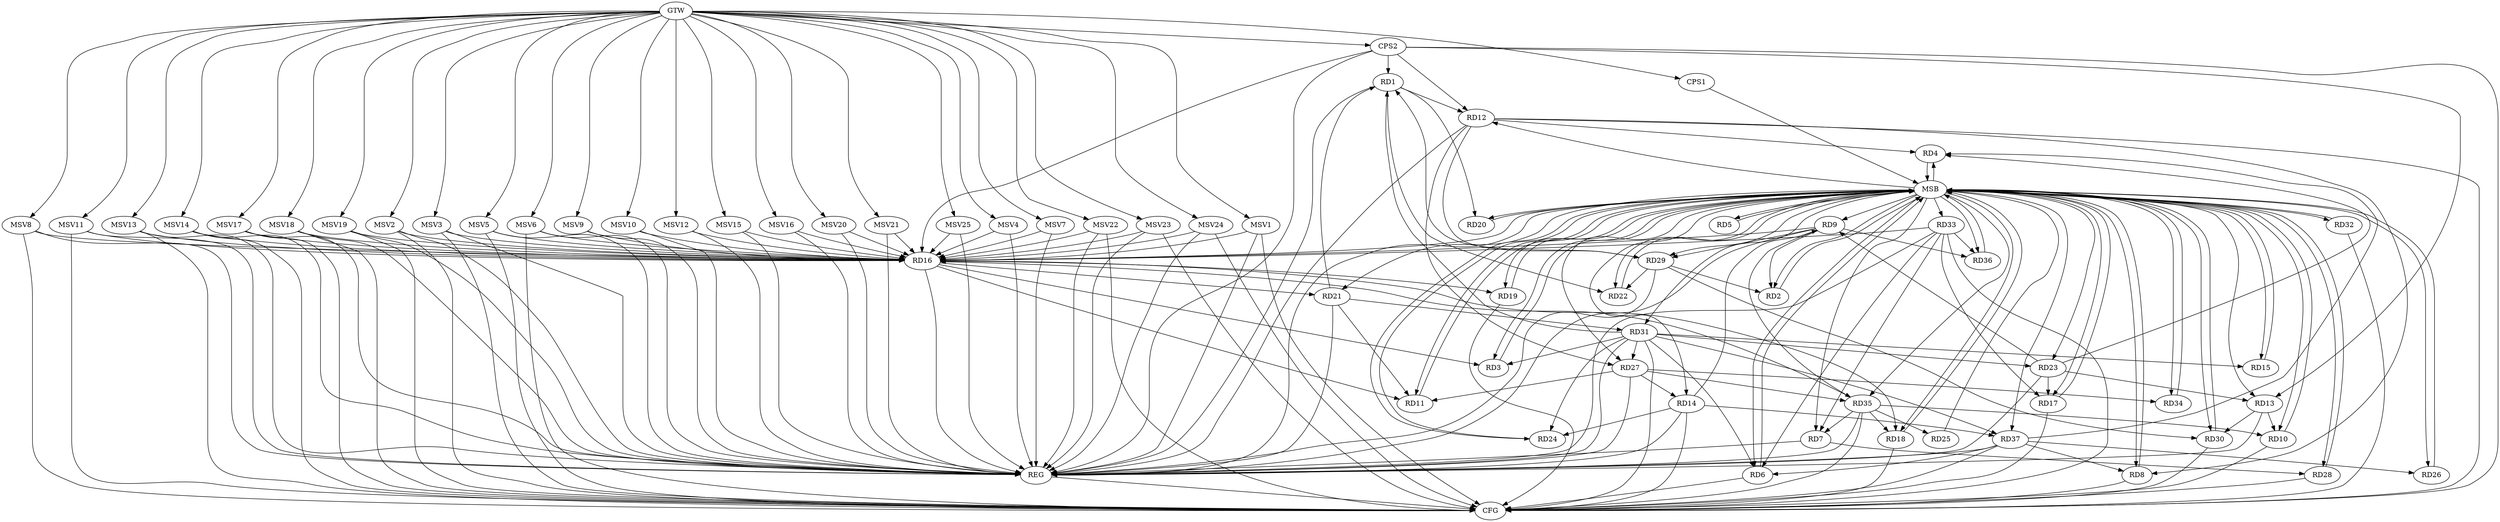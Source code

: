 strict digraph G {
  RD1 [ label="RD1" ];
  RD2 [ label="RD2" ];
  RD3 [ label="RD3" ];
  RD4 [ label="RD4" ];
  RD5 [ label="RD5" ];
  RD6 [ label="RD6" ];
  RD7 [ label="RD7" ];
  RD8 [ label="RD8" ];
  RD9 [ label="RD9" ];
  RD10 [ label="RD10" ];
  RD11 [ label="RD11" ];
  RD12 [ label="RD12" ];
  RD13 [ label="RD13" ];
  RD14 [ label="RD14" ];
  RD15 [ label="RD15" ];
  RD16 [ label="RD16" ];
  RD17 [ label="RD17" ];
  RD18 [ label="RD18" ];
  RD19 [ label="RD19" ];
  RD20 [ label="RD20" ];
  RD21 [ label="RD21" ];
  RD22 [ label="RD22" ];
  RD23 [ label="RD23" ];
  RD24 [ label="RD24" ];
  RD25 [ label="RD25" ];
  RD26 [ label="RD26" ];
  RD27 [ label="RD27" ];
  RD28 [ label="RD28" ];
  RD29 [ label="RD29" ];
  RD30 [ label="RD30" ];
  RD31 [ label="RD31" ];
  RD32 [ label="RD32" ];
  RD33 [ label="RD33" ];
  RD34 [ label="RD34" ];
  RD35 [ label="RD35" ];
  RD36 [ label="RD36" ];
  RD37 [ label="RD37" ];
  CPS1 [ label="CPS1" ];
  CPS2 [ label="CPS2" ];
  GTW [ label="GTW" ];
  REG [ label="REG" ];
  MSB [ label="MSB" ];
  CFG [ label="CFG" ];
  MSV1 [ label="MSV1" ];
  MSV2 [ label="MSV2" ];
  MSV3 [ label="MSV3" ];
  MSV4 [ label="MSV4" ];
  MSV5 [ label="MSV5" ];
  MSV6 [ label="MSV6" ];
  MSV7 [ label="MSV7" ];
  MSV8 [ label="MSV8" ];
  MSV9 [ label="MSV9" ];
  MSV10 [ label="MSV10" ];
  MSV11 [ label="MSV11" ];
  MSV12 [ label="MSV12" ];
  MSV13 [ label="MSV13" ];
  MSV14 [ label="MSV14" ];
  MSV15 [ label="MSV15" ];
  MSV16 [ label="MSV16" ];
  MSV17 [ label="MSV17" ];
  MSV18 [ label="MSV18" ];
  MSV19 [ label="MSV19" ];
  MSV20 [ label="MSV20" ];
  MSV21 [ label="MSV21" ];
  MSV22 [ label="MSV22" ];
  MSV23 [ label="MSV23" ];
  MSV24 [ label="MSV24" ];
  MSV25 [ label="MSV25" ];
  RD1 -> RD12;
  RD1 -> RD20;
  RD21 -> RD1;
  RD1 -> RD22;
  RD29 -> RD1;
  RD31 -> RD1;
  RD9 -> RD2;
  RD29 -> RD2;
  RD16 -> RD3;
  RD31 -> RD3;
  RD12 -> RD4;
  RD23 -> RD4;
  RD37 -> RD4;
  RD31 -> RD6;
  RD33 -> RD6;
  RD37 -> RD6;
  RD7 -> RD28;
  RD33 -> RD7;
  RD35 -> RD7;
  RD12 -> RD8;
  RD37 -> RD8;
  RD14 -> RD9;
  RD9 -> RD16;
  RD23 -> RD9;
  RD9 -> RD29;
  RD9 -> RD35;
  RD9 -> RD36;
  RD13 -> RD10;
  RD35 -> RD10;
  RD16 -> RD11;
  RD21 -> RD11;
  RD27 -> RD11;
  RD12 -> RD27;
  RD12 -> RD29;
  RD23 -> RD13;
  RD13 -> RD30;
  RD14 -> RD24;
  RD27 -> RD14;
  RD14 -> RD37;
  RD31 -> RD15;
  RD16 -> RD18;
  RD16 -> RD19;
  RD16 -> RD21;
  RD33 -> RD16;
  RD35 -> RD16;
  RD23 -> RD17;
  RD33 -> RD17;
  RD35 -> RD18;
  RD21 -> RD31;
  RD29 -> RD22;
  RD31 -> RD23;
  RD31 -> RD24;
  RD35 -> RD25;
  RD37 -> RD26;
  RD31 -> RD27;
  RD27 -> RD34;
  RD27 -> RD35;
  RD29 -> RD30;
  RD31 -> RD37;
  RD33 -> RD36;
  CPS2 -> RD13;
  CPS2 -> RD16;
  CPS2 -> RD1;
  CPS2 -> RD12;
  GTW -> CPS1;
  GTW -> CPS2;
  RD1 -> REG;
  RD7 -> REG;
  RD9 -> REG;
  RD12 -> REG;
  RD13 -> REG;
  RD14 -> REG;
  RD16 -> REG;
  RD21 -> REG;
  RD23 -> REG;
  RD27 -> REG;
  RD29 -> REG;
  RD31 -> REG;
  RD33 -> REG;
  RD35 -> REG;
  RD37 -> REG;
  CPS2 -> REG;
  RD2 -> MSB;
  MSB -> RD18;
  MSB -> REG;
  RD3 -> MSB;
  MSB -> RD7;
  MSB -> RD11;
  MSB -> RD16;
  MSB -> RD20;
  MSB -> RD27;
  MSB -> RD35;
  MSB -> RD36;
  RD4 -> MSB;
  MSB -> RD12;
  RD5 -> MSB;
  MSB -> RD2;
  MSB -> RD10;
  MSB -> RD26;
  MSB -> RD30;
  MSB -> RD31;
  MSB -> RD32;
  RD6 -> MSB;
  MSB -> RD24;
  MSB -> RD29;
  RD8 -> MSB;
  MSB -> RD6;
  MSB -> RD13;
  MSB -> RD14;
  MSB -> RD37;
  RD10 -> MSB;
  MSB -> RD19;
  RD11 -> MSB;
  MSB -> RD21;
  RD15 -> MSB;
  MSB -> RD3;
  MSB -> RD4;
  MSB -> RD5;
  MSB -> RD23;
  MSB -> RD33;
  RD17 -> MSB;
  RD18 -> MSB;
  MSB -> RD9;
  MSB -> RD15;
  MSB -> RD17;
  RD19 -> MSB;
  RD20 -> MSB;
  RD22 -> MSB;
  MSB -> RD28;
  RD24 -> MSB;
  RD25 -> MSB;
  RD26 -> MSB;
  RD28 -> MSB;
  RD30 -> MSB;
  MSB -> RD22;
  RD32 -> MSB;
  MSB -> RD34;
  RD34 -> MSB;
  RD36 -> MSB;
  MSB -> RD8;
  CPS1 -> MSB;
  RD12 -> CFG;
  RD33 -> CFG;
  RD30 -> CFG;
  RD19 -> CFG;
  RD31 -> CFG;
  RD6 -> CFG;
  RD35 -> CFG;
  RD14 -> CFG;
  RD37 -> CFG;
  RD18 -> CFG;
  CPS2 -> CFG;
  RD17 -> CFG;
  RD10 -> CFG;
  RD32 -> CFG;
  RD28 -> CFG;
  RD8 -> CFG;
  REG -> CFG;
  MSV1 -> RD16;
  MSV2 -> RD16;
  MSV3 -> RD16;
  MSV4 -> RD16;
  MSV5 -> RD16;
  GTW -> MSV1;
  MSV1 -> REG;
  MSV1 -> CFG;
  GTW -> MSV2;
  MSV2 -> REG;
  MSV2 -> CFG;
  GTW -> MSV3;
  MSV3 -> REG;
  MSV3 -> CFG;
  GTW -> MSV4;
  MSV4 -> REG;
  GTW -> MSV5;
  MSV5 -> REG;
  MSV5 -> CFG;
  MSV6 -> RD16;
  MSV7 -> RD16;
  GTW -> MSV6;
  MSV6 -> REG;
  MSV6 -> CFG;
  GTW -> MSV7;
  MSV7 -> REG;
  MSV8 -> RD16;
  MSV9 -> RD16;
  GTW -> MSV8;
  MSV8 -> REG;
  MSV8 -> CFG;
  GTW -> MSV9;
  MSV9 -> REG;
  MSV10 -> RD16;
  GTW -> MSV10;
  MSV10 -> REG;
  MSV11 -> RD16;
  MSV12 -> RD16;
  GTW -> MSV11;
  MSV11 -> REG;
  MSV11 -> CFG;
  GTW -> MSV12;
  MSV12 -> REG;
  MSV13 -> RD16;
  MSV14 -> RD16;
  GTW -> MSV13;
  MSV13 -> REG;
  MSV13 -> CFG;
  GTW -> MSV14;
  MSV14 -> REG;
  MSV14 -> CFG;
  MSV15 -> RD16;
  MSV16 -> RD16;
  MSV17 -> RD16;
  MSV18 -> RD16;
  GTW -> MSV15;
  MSV15 -> REG;
  GTW -> MSV16;
  MSV16 -> REG;
  GTW -> MSV17;
  MSV17 -> REG;
  MSV17 -> CFG;
  GTW -> MSV18;
  MSV18 -> REG;
  MSV18 -> CFG;
  MSV19 -> RD16;
  GTW -> MSV19;
  MSV19 -> REG;
  MSV19 -> CFG;
  MSV20 -> RD16;
  MSV21 -> RD16;
  MSV22 -> RD16;
  GTW -> MSV20;
  MSV20 -> REG;
  GTW -> MSV21;
  MSV21 -> REG;
  GTW -> MSV22;
  MSV22 -> REG;
  MSV22 -> CFG;
  MSV23 -> RD16;
  MSV24 -> RD16;
  MSV25 -> RD16;
  GTW -> MSV23;
  MSV23 -> REG;
  MSV23 -> CFG;
  GTW -> MSV24;
  MSV24 -> REG;
  MSV24 -> CFG;
  GTW -> MSV25;
  MSV25 -> REG;
}
